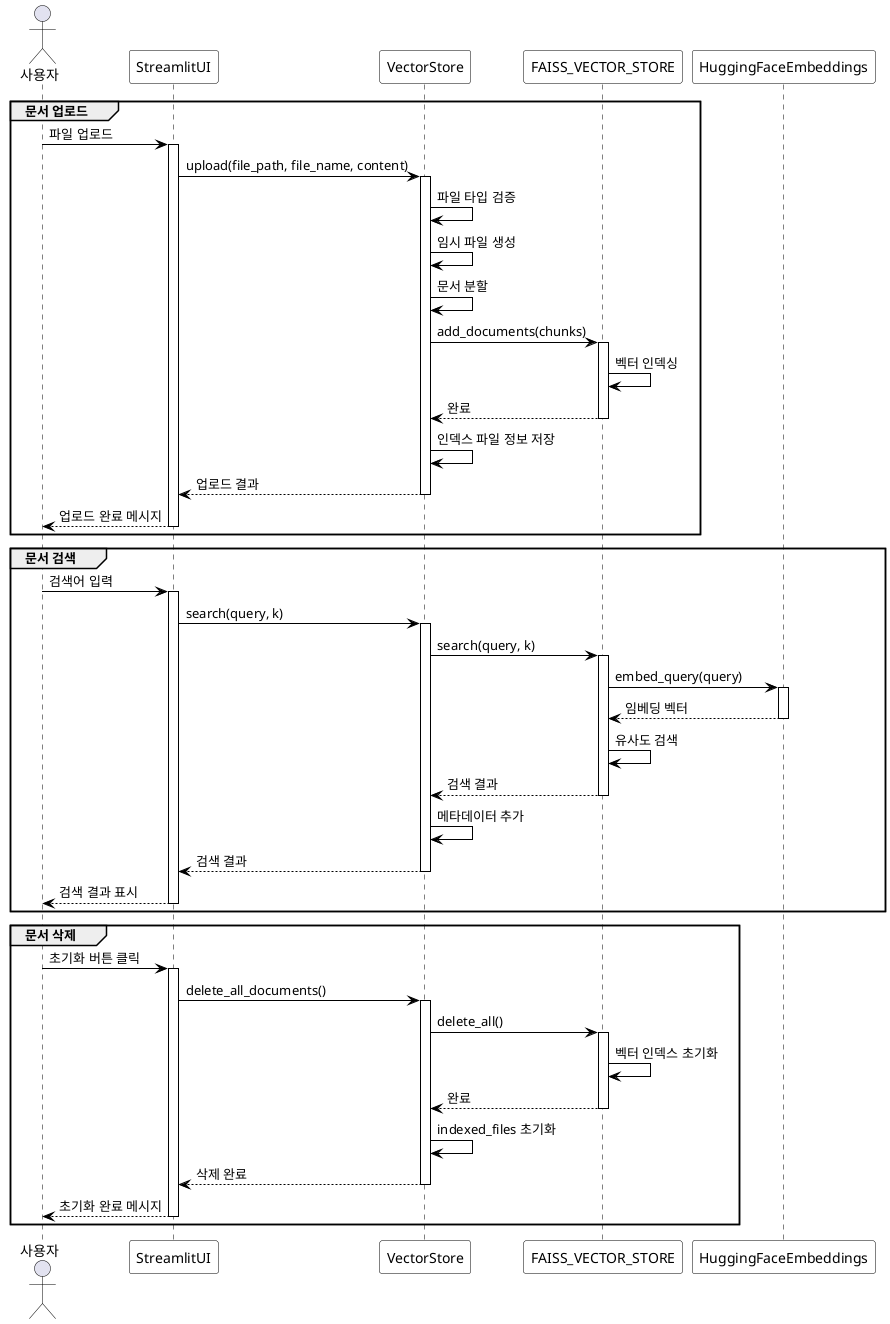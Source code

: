 @startuml

' 스타일 설정
skinparam sequence {
    ArrowColor Black
    ActorBorderColor Black
    LifeLineBorderColor Black
    ParticipantBorderColor Black
    ParticipantBackgroundColor White
}

actor 사용자
participant "StreamlitUI" as UI
participant "VectorStore" as VS
participant "FAISS_VECTOR_STORE" as FAISS
participant "HuggingFaceEmbeddings" as HFE

' 문서 업로드 시나리오
group 문서 업로드
    사용자 -> UI: 파일 업로드
    activate UI
    UI -> VS: upload(file_path, file_name, content)
    activate VS
    VS -> VS: 파일 타입 검증
    VS -> VS: 임시 파일 생성
    VS -> VS: 문서 분할
    VS -> FAISS: add_documents(chunks)
    activate FAISS
    FAISS -> FAISS: 벡터 인덱싱
    FAISS --> VS: 완료
    deactivate FAISS
    VS -> VS: 인덱스 파일 정보 저장
    VS --> UI: 업로드 결과
    deactivate VS
    UI --> 사용자: 업로드 완료 메시지
    deactivate UI
end

' 문서 검색 시나리오
group 문서 검색
    사용자 -> UI: 검색어 입력
    activate UI
    UI -> VS: search(query, k)
    activate VS
    VS -> FAISS: search(query, k)
    activate FAISS
    FAISS -> HFE: embed_query(query)
    activate HFE
    HFE --> FAISS: 임베딩 벡터
    deactivate HFE
    FAISS -> FAISS: 유사도 검색
    FAISS --> VS: 검색 결과
    deactivate FAISS
    VS -> VS: 메타데이터 추가
    VS --> UI: 검색 결과
    deactivate VS
    UI --> 사용자: 검색 결과 표시
    deactivate UI
end

' 문서 삭제 시나리오
group 문서 삭제
    사용자 -> UI: 초기화 버튼 클릭
    activate UI
    UI -> VS: delete_all_documents()
    activate VS
    VS -> FAISS: delete_all()
    activate FAISS
    FAISS -> FAISS: 벡터 인덱스 초기화
    FAISS --> VS: 완료
    deactivate FAISS
    VS -> VS: indexed_files 초기화
    VS --> UI: 삭제 완료
    deactivate VS
    UI --> 사용자: 초기화 완료 메시지
    deactivate UI
end

@enduml
